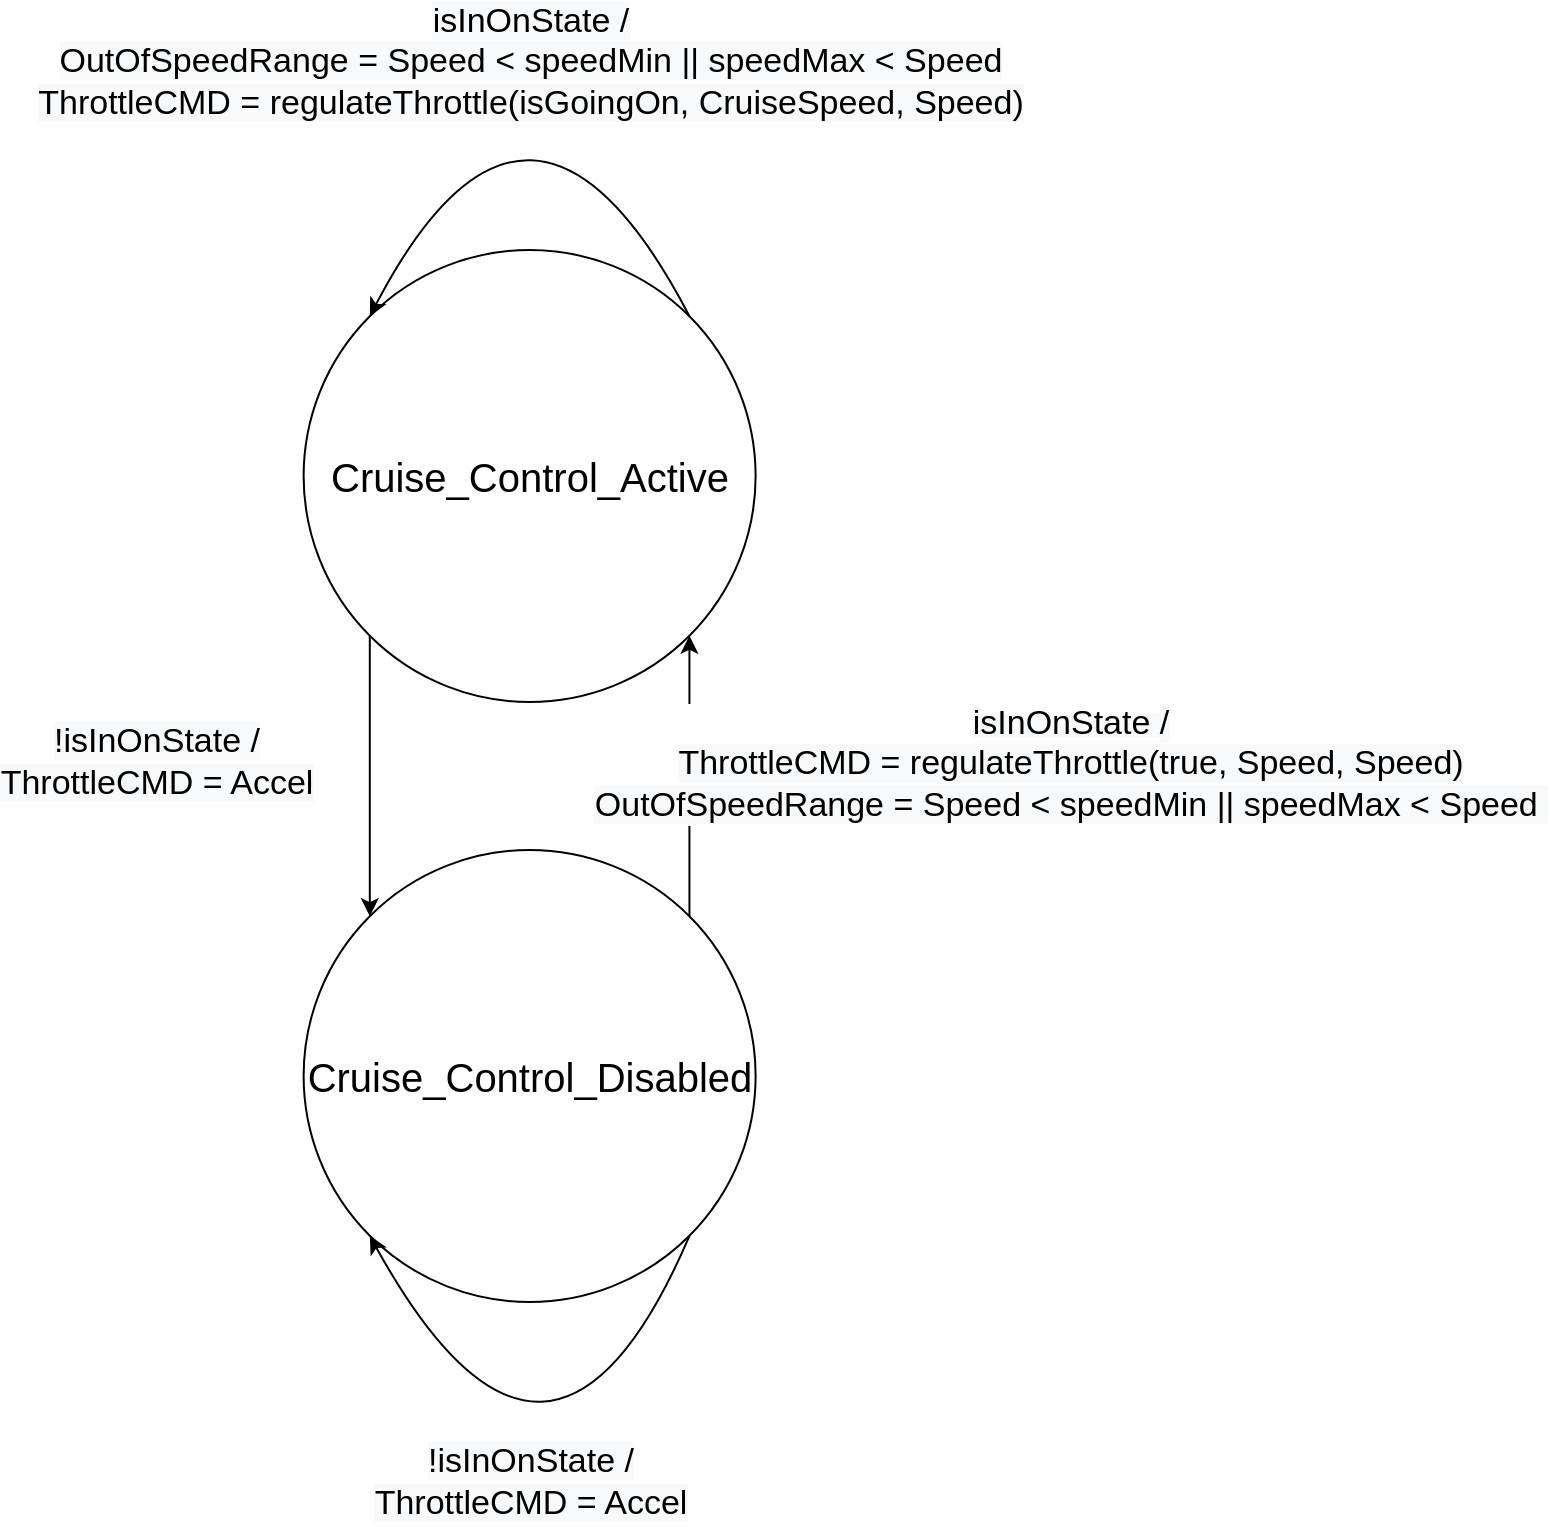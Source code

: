 <mxfile version="13.0.3" type="device"><diagram id="duKgqAcAAZWye7YxAfLH" name="Page-1"><mxGraphModel dx="1281" dy="795" grid="1" gridSize="10" guides="1" tooltips="1" connect="1" arrows="1" fold="1" page="1" pageScale="1" pageWidth="1169" pageHeight="827" math="0" shadow="0"><root><mxCell id="0"/><mxCell id="1" parent="0"/><mxCell id="W63KqZGniI1SryFIfaOX-1" value="&lt;font style=&quot;font-size: 20px&quot;&gt;Cruise_Control_Active&lt;/font&gt;" style="ellipse;whiteSpace=wrap;html=1;aspect=fixed;" parent="1" vertex="1"><mxGeometry x="456.81" y="144" width="226" height="226" as="geometry"/></mxCell><mxCell id="W63KqZGniI1SryFIfaOX-2" value="&lt;font style=&quot;font-size: 20px&quot;&gt;Cruise_Control_Disabled&lt;br&gt;&lt;/font&gt;" style="ellipse;whiteSpace=wrap;html=1;aspect=fixed;" parent="1" vertex="1"><mxGeometry x="456.81" y="444" width="226" height="226" as="geometry"/></mxCell><mxCell id="W63KqZGniI1SryFIfaOX-4" value="" style="curved=1;endArrow=classic;html=1;entryX=0;entryY=0;entryDx=0;entryDy=0;exitX=1;exitY=0;exitDx=0;exitDy=0;" parent="1" source="W63KqZGniI1SryFIfaOX-1" target="W63KqZGniI1SryFIfaOX-1" edge="1"><mxGeometry width="50" height="50" relative="1" as="geometry"><mxPoint x="642" y="169" as="sourcePoint"/><mxPoint x="986.81" y="474" as="targetPoint"/><Array as="points"><mxPoint x="570" y="24"/></Array></mxGeometry></mxCell><mxCell id="W63KqZGniI1SryFIfaOX-5" value="&lt;span style=&quot;font-size: 17px ; background-color: rgb(248 , 249 , 250)&quot;&gt;isInOnState&amp;nbsp;&lt;/span&gt;&lt;span style=&quot;font-size: 17px ; background-color: rgb(248 , 249 , 250)&quot;&gt;/&lt;br&gt;&lt;/span&gt;&lt;span style=&quot;font-size: 17px ; background-color: rgb(248 , 249 , 250)&quot;&gt;OutOfSpeedRange = Speed &amp;lt; speedMin || speedMax &amp;lt; S&lt;/span&gt;&lt;span style=&quot;font-size: 17px ; background-color: rgb(248 , 249 , 250)&quot;&gt;peed&lt;br&gt;&lt;/span&gt;&lt;span style=&quot;font-family: &amp;#34;helvetica&amp;#34; ; font-size: 17px ; background-color: rgb(248 , 249 , 250)&quot;&gt;ThrottleCMD =&amp;nbsp;&lt;/span&gt;&lt;span style=&quot;font-family: &amp;#34;helvetica&amp;#34; ; font-size: 17px ; background-color: rgb(248 , 249 , 250)&quot;&gt;regulateThrottle(isGoingOn, CruiseSpeed, Speed)&lt;/span&gt;&lt;span style=&quot;font-size: 17px ; background-color: rgb(248 , 249 , 250)&quot;&gt;&lt;br&gt;&lt;/span&gt;" style="edgeLabel;html=1;align=center;verticalAlign=middle;resizable=0;points=[];" parent="W63KqZGniI1SryFIfaOX-4" vertex="1" connectable="0"><mxGeometry x="-0.432" y="30" relative="1" as="geometry"><mxPoint x="-8.04" y="-54.03" as="offset"/></mxGeometry></mxCell><mxCell id="W63KqZGniI1SryFIfaOX-6" value="" style="endArrow=classic;html=1;exitX=1;exitY=0;exitDx=0;exitDy=0;entryX=1;entryY=1;entryDx=0;entryDy=0;" parent="1" source="W63KqZGniI1SryFIfaOX-2" target="W63KqZGniI1SryFIfaOX-1" edge="1"><mxGeometry width="50" height="50" relative="1" as="geometry"><mxPoint x="936.81" y="524" as="sourcePoint"/><mxPoint x="700" y="337" as="targetPoint"/></mxGeometry></mxCell><mxCell id="W63KqZGniI1SryFIfaOX-7" value="&lt;span style=&quot;background-color: rgb(248 , 249 , 250)&quot;&gt;&lt;font style=&quot;font-size: 17px&quot;&gt;isInOnState&amp;nbsp;&lt;/font&gt;&lt;/span&gt;&lt;span style=&quot;font-size: 17px ; background-color: rgb(248 , 249 , 250)&quot;&gt;/&lt;br&gt;&lt;/span&gt;&lt;span style=&quot;font-size: 17px ; background-color: rgb(248 , 249 , 250)&quot;&gt;ThrottleCMD = &lt;/span&gt;&lt;span style=&quot;font-size: 17px ; background-color: rgb(248 , 249 , 250)&quot;&gt;regulateThrottle(true, Speed, Speed)&lt;br&gt;OutOfSpeedRange = Speed &amp;lt; speedMin || speedMax &amp;lt; S&lt;/span&gt;&lt;span style=&quot;font-size: 17px ; background-color: rgb(248 , 249 , 250)&quot;&gt;peed&amp;nbsp;&lt;/span&gt;&lt;span style=&quot;font-size: 17px ; background-color: rgb(248 , 249 , 250)&quot;&gt;&lt;br&gt;&lt;/span&gt;" style="edgeLabel;html=1;align=center;verticalAlign=middle;resizable=0;points=[];" parent="W63KqZGniI1SryFIfaOX-6" vertex="1" connectable="0"><mxGeometry x="-0.177" y="6" relative="1" as="geometry"><mxPoint x="196.29" y="-19.17" as="offset"/></mxGeometry></mxCell><mxCell id="W63KqZGniI1SryFIfaOX-16" value="" style="curved=1;endArrow=classic;html=1;exitX=1;exitY=1;exitDx=0;exitDy=0;entryX=0;entryY=1;entryDx=0;entryDy=0;" parent="1" source="W63KqZGniI1SryFIfaOX-2" target="W63KqZGniI1SryFIfaOX-2" edge="1"><mxGeometry width="50" height="50" relative="1" as="geometry"><mxPoint x="1021.81" y="494" as="sourcePoint"/><mxPoint x="1071.81" y="444" as="targetPoint"/><Array as="points"><mxPoint x="580" y="800"/></Array></mxGeometry></mxCell><mxCell id="W63KqZGniI1SryFIfaOX-19" value="&lt;span style=&quot;font-family: &amp;#34;helvetica&amp;#34; ; font-size: 17px ; background-color: rgb(248 , 249 , 250)&quot;&gt;!&lt;/span&gt;&lt;span style=&quot;font-size: 17px ; background-color: rgb(248 , 249 , 250)&quot;&gt;isInOnState&amp;nbsp;&lt;/span&gt;&lt;span style=&quot;font-family: &amp;#34;helvetica&amp;#34; ; font-size: 17px ; background-color: rgb(248 , 249 , 250)&quot;&gt;/ &lt;br&gt;&lt;/span&gt;&lt;span style=&quot;font-size: 17px ; background-color: rgb(248 , 249 , 250)&quot;&gt;ThrottleCMD = Accel&lt;/span&gt;" style="edgeLabel;html=1;align=center;verticalAlign=middle;resizable=0;points=[];" parent="W63KqZGniI1SryFIfaOX-16" vertex="1" connectable="0"><mxGeometry x="-0.494" y="-16" relative="1" as="geometry"><mxPoint x="-29.03" y="44.79" as="offset"/></mxGeometry></mxCell><mxCell id="W63KqZGniI1SryFIfaOX-20" value="" style="endArrow=classic;html=1;entryX=0;entryY=0;entryDx=0;entryDy=0;exitX=0;exitY=1;exitDx=0;exitDy=0;" parent="1" source="W63KqZGniI1SryFIfaOX-1" target="W63KqZGniI1SryFIfaOX-2" edge="1"><mxGeometry width="50" height="50" relative="1" as="geometry"><mxPoint x="550" y="410" as="sourcePoint"/><mxPoint x="1071.81" y="444" as="targetPoint"/></mxGeometry></mxCell><mxCell id="W63KqZGniI1SryFIfaOX-22" value="&lt;font style=&quot;font-size: 17px&quot;&gt;&lt;span style=&quot;background-color: rgb(248 , 249 , 250)&quot;&gt;!isInOnState&amp;nbsp;&lt;/span&gt;&lt;span style=&quot;background-color: rgb(248 , 249 , 250)&quot;&gt;&lt;font face=&quot;helvetica&quot; style=&quot;font-size: 17px&quot;&gt;/&lt;br&gt;&lt;/font&gt;&lt;/span&gt;&lt;span style=&quot;background-color: rgb(248 , 249 , 250)&quot;&gt;ThrottleCMD = Accel&lt;/span&gt;&lt;/font&gt;&lt;span style=&quot;font-size: 17px ; background-color: rgb(248 , 249 , 250)&quot;&gt;&lt;br&gt;&lt;/span&gt;" style="edgeLabel;html=1;align=center;verticalAlign=middle;resizable=0;points=[];" parent="W63KqZGniI1SryFIfaOX-20" vertex="1" connectable="0"><mxGeometry x="0.263" y="1" relative="1" as="geometry"><mxPoint x="-107.91" y="-25.24" as="offset"/></mxGeometry></mxCell></root></mxGraphModel></diagram></mxfile>